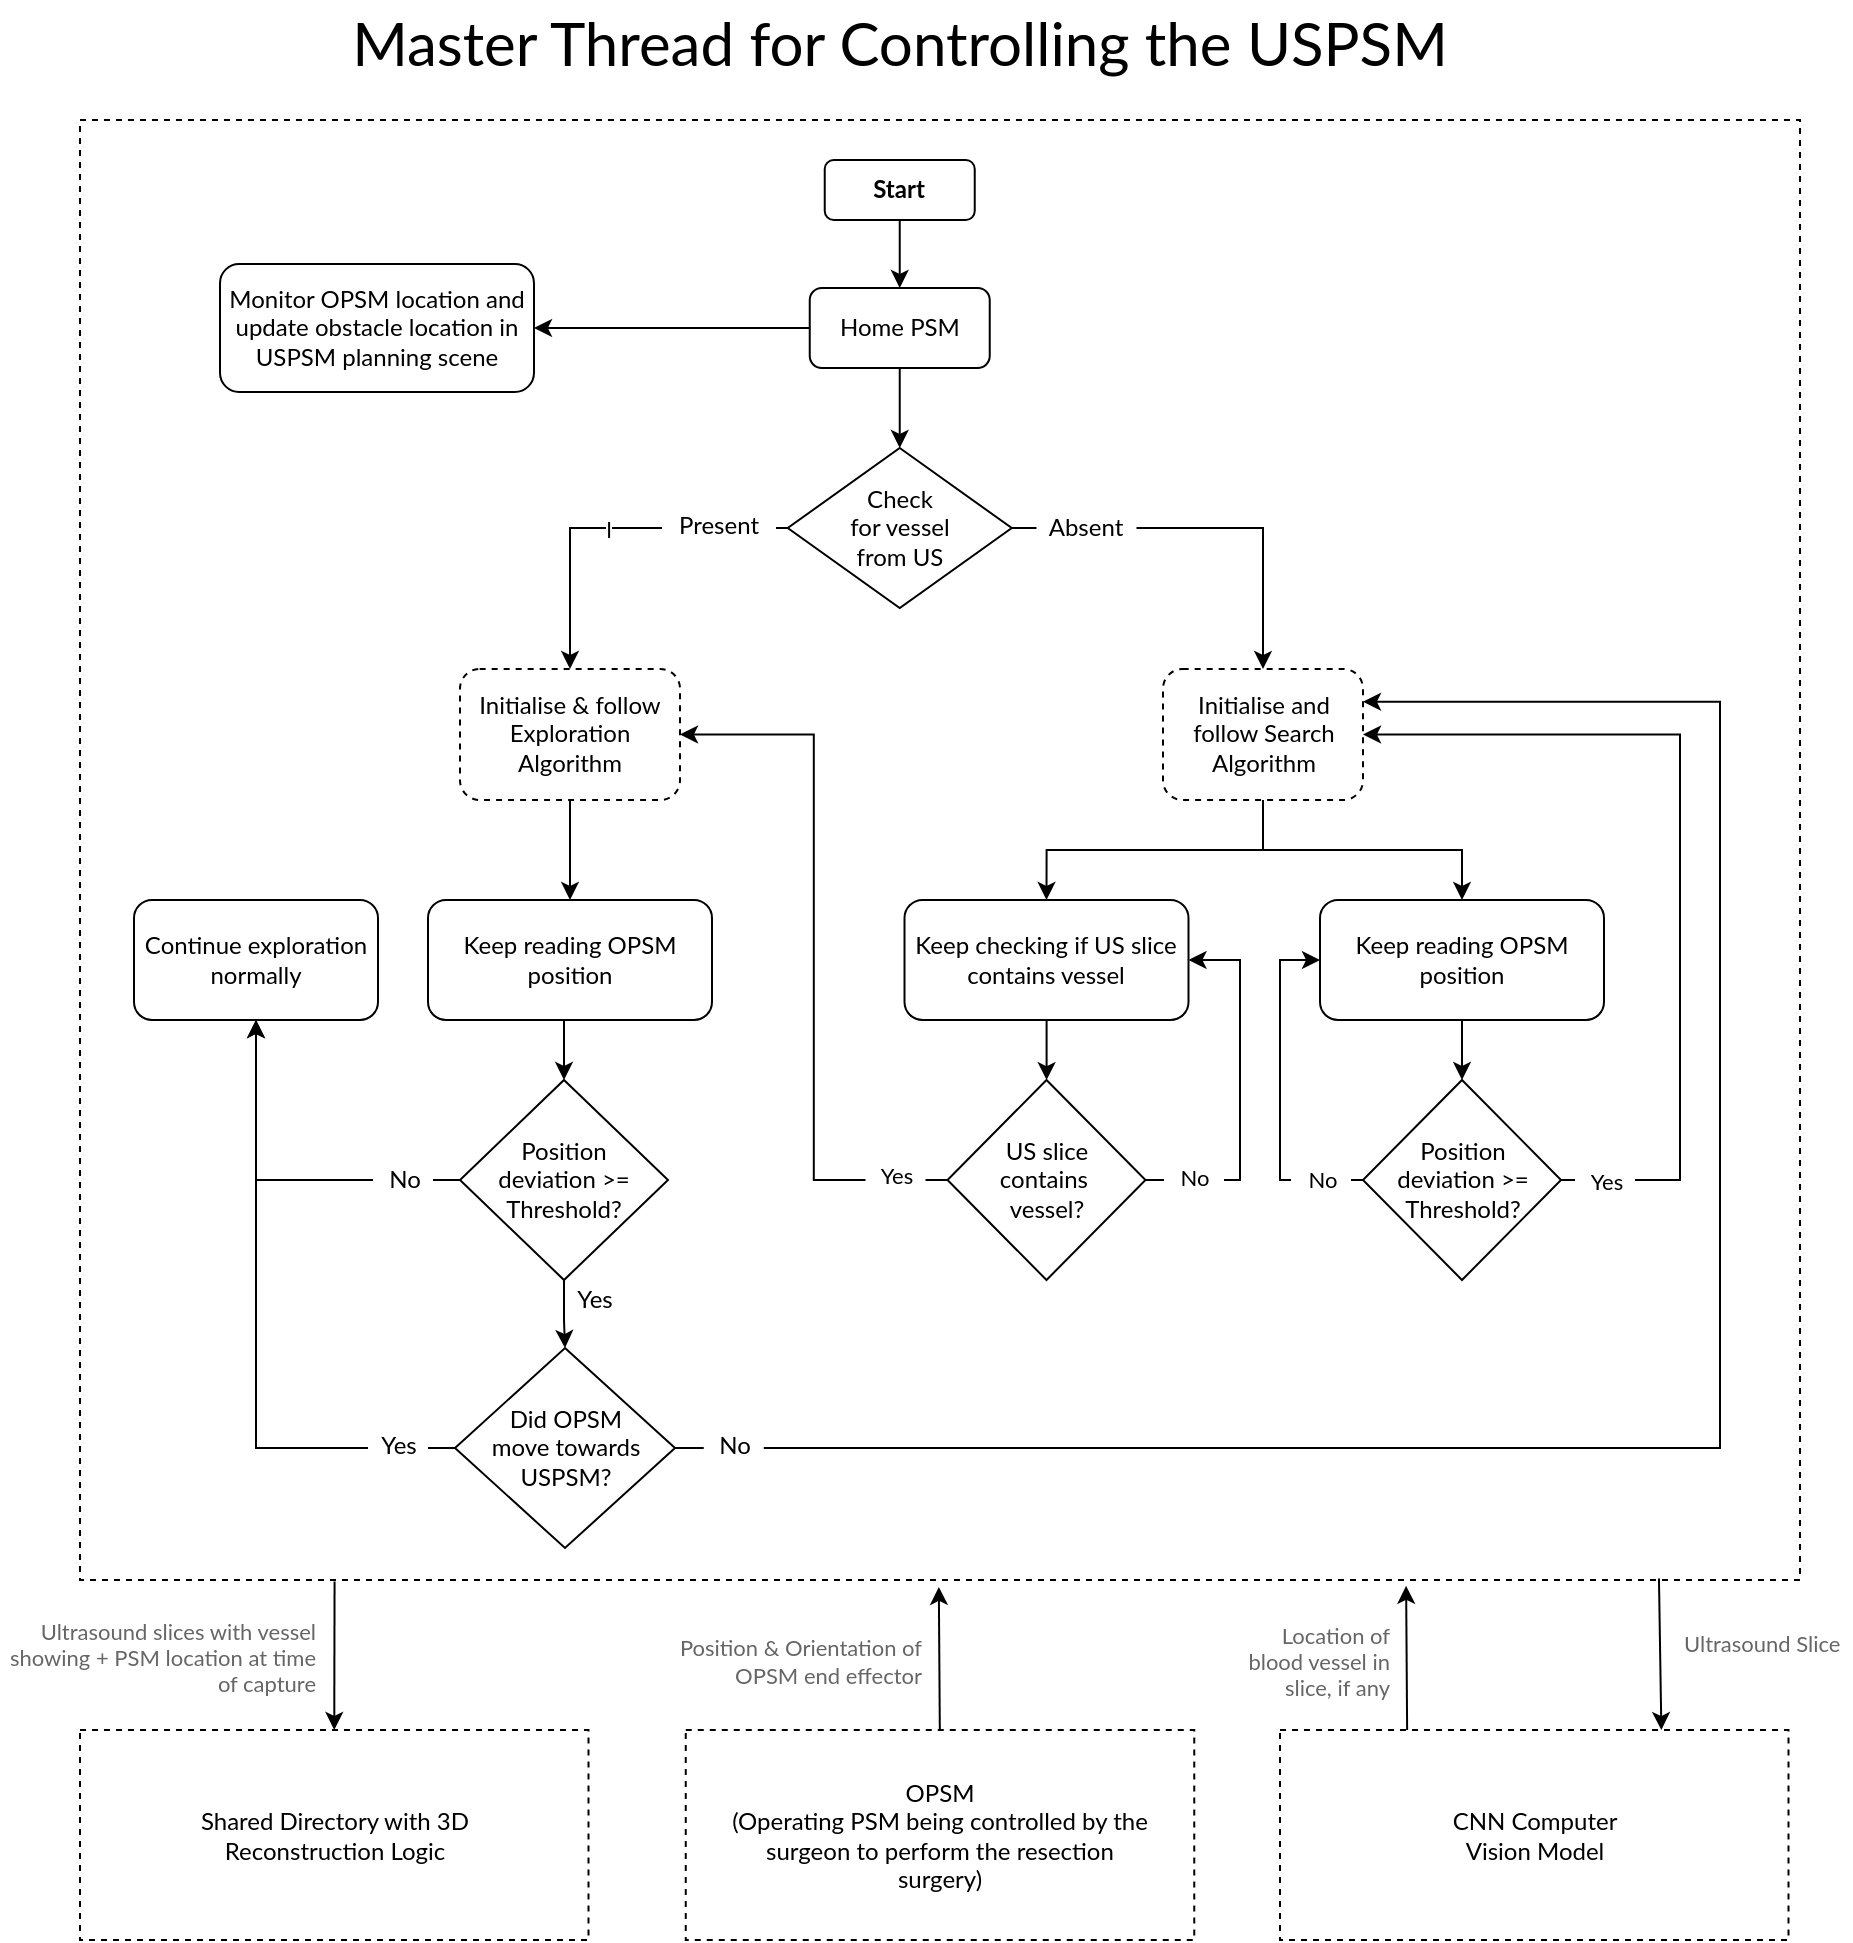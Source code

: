 <mxfile version="14.5.10" type="device"><diagram id="6_afxIxEeSfHXV1NOZv4" name="Page-1"><mxGraphModel dx="1395" dy="1153" grid="1" gridSize="10" guides="1" tooltips="1" connect="1" arrows="1" fold="1" page="0" pageScale="1" pageWidth="850" pageHeight="1100" math="0" shadow="0"><root><mxCell id="0"/><mxCell id="1" parent="0"/><mxCell id="CpXHyfYYdNrE0SXFFpD4-15" value="" style="rounded=0;whiteSpace=wrap;html=1;fillColor=none;dashed=1;fontFamily=Lato;fontSource=https%3A%2F%2Ffonts.googleapis.com%2Fcss%3Ffamily%3DLato;fontStyle=1" vertex="1" parent="1"><mxGeometry x="40" y="845" width="254.25" height="105" as="geometry"/></mxCell><mxCell id="CpXHyfYYdNrE0SXFFpD4-1" value="" style="rounded=0;whiteSpace=wrap;html=1;fillColor=none;dashed=1;fontFamily=Lato;fontSource=https%3A%2F%2Ffonts.googleapis.com%2Fcss%3Ffamily%3DLato;align=left;" vertex="1" parent="1"><mxGeometry x="40" y="40" width="860" height="730" as="geometry"/></mxCell><mxCell id="iIIM9X3jU-NQCpxedDPk-2" value="l" style="edgeStyle=orthogonalEdgeStyle;rounded=0;orthogonalLoop=1;jettySize=auto;html=1;exitX=0;exitY=0.5;exitDx=0;exitDy=0;entryX=0.5;entryY=0;entryDx=0;entryDy=0;fontFamily=Lato;fontSource=https%3A%2F%2Ffonts.googleapis.com%2Fcss%3Ffamily%3DLato;" parent="1" source="iIIM9X3jU-NQCpxedDPk-6" target="iIIM9X3jU-NQCpxedDPk-13" edge="1"><mxGeometry relative="1" as="geometry"><mxPoint x="298.75" y="329.5" as="targetPoint"/></mxGeometry></mxCell><mxCell id="iIIM9X3jU-NQCpxedDPk-3" value="&lt;font&gt;Present&lt;/font&gt;" style="text;whiteSpace=wrap;html=1;fontSize=12;fontFamily=Lato;align=center;fillColor=#ffffff;fontSource=https%3A%2F%2Ffonts.googleapis.com%2Fcss%3Ffamily%3DLato;" parent="1" vertex="1"><mxGeometry x="331" y="229" width="57" height="30" as="geometry"/></mxCell><mxCell id="iIIM9X3jU-NQCpxedDPk-5" style="edgeStyle=orthogonalEdgeStyle;rounded=0;orthogonalLoop=1;jettySize=auto;html=1;exitX=1;exitY=0.5;exitDx=0;exitDy=0;entryX=0.5;entryY=0;entryDx=0;entryDy=0;fontFamily=Lato;fontSource=https%3A%2F%2Ffonts.googleapis.com%2Fcss%3Ffamily%3DLato;" parent="1" source="iIIM9X3jU-NQCpxedDPk-6" target="iIIM9X3jU-NQCpxedDPk-7" edge="1"><mxGeometry relative="1" as="geometry"/></mxCell><mxCell id="iIIM9X3jU-NQCpxedDPk-6" value="Check &lt;br style=&quot;font-size: 12px;&quot;&gt;for vessel &lt;br style=&quot;font-size: 12px;&quot;&gt;from US" style="rhombus;whiteSpace=wrap;html=1;fontSize=12;fontFamily=Lato;fontSource=https%3A%2F%2Ffonts.googleapis.com%2Fcss%3Ffamily%3DLato;" parent="1" vertex="1"><mxGeometry x="393.87" y="204" width="112" height="80" as="geometry"/></mxCell><mxCell id="iIIM9X3jU-NQCpxedDPk-20" style="edgeStyle=orthogonalEdgeStyle;rounded=0;orthogonalLoop=1;jettySize=auto;html=1;exitX=0.5;exitY=1;exitDx=0;exitDy=0;entryX=0.5;entryY=0;entryDx=0;entryDy=0;fontFamily=Lato;fontSource=https%3A%2F%2Ffonts.googleapis.com%2Fcss%3Ffamily%3DLato;" parent="1" source="iIIM9X3jU-NQCpxedDPk-7" target="iIIM9X3jU-NQCpxedDPk-15" edge="1"><mxGeometry relative="1" as="geometry"/></mxCell><mxCell id="iIIM9X3jU-NQCpxedDPk-24" style="edgeStyle=orthogonalEdgeStyle;rounded=0;orthogonalLoop=1;jettySize=auto;html=1;exitX=0.5;exitY=1;exitDx=0;exitDy=0;entryX=0.5;entryY=0;entryDx=0;entryDy=0;fontFamily=Lato;fontSource=https%3A%2F%2Ffonts.googleapis.com%2Fcss%3Ffamily%3DLato;" parent="1" source="iIIM9X3jU-NQCpxedDPk-7" target="iIIM9X3jU-NQCpxedDPk-22" edge="1"><mxGeometry relative="1" as="geometry"/></mxCell><mxCell id="iIIM9X3jU-NQCpxedDPk-7" value="Initialise and follow Search Algorithm" style="rounded=1;whiteSpace=wrap;html=1;fontSize=12;fontFamily=Lato;fontSource=https%3A%2F%2Ffonts.googleapis.com%2Fcss%3Ffamily%3DLato;dashed=1;" parent="1" vertex="1"><mxGeometry x="581.5" y="314.5" width="100" height="65.5" as="geometry"/></mxCell><mxCell id="iIIM9X3jU-NQCpxedDPk-8" style="edgeStyle=orthogonalEdgeStyle;rounded=0;orthogonalLoop=1;jettySize=auto;html=1;exitX=0.5;exitY=1;exitDx=0;exitDy=0;entryX=0.5;entryY=0;entryDx=0;entryDy=0;fontSize=12;fontFamily=Lato;fontSource=https%3A%2F%2Ffonts.googleapis.com%2Fcss%3Ffamily%3DLato;" parent="1" source="iIIM9X3jU-NQCpxedDPk-9" target="iIIM9X3jU-NQCpxedDPk-11" edge="1"><mxGeometry relative="1" as="geometry"/></mxCell><mxCell id="iIIM9X3jU-NQCpxedDPk-9" value="&lt;span&gt;Start&lt;/span&gt;" style="rounded=1;whiteSpace=wrap;html=1;fontSize=12;fontFamily=Lato;fontSource=https%3A%2F%2Ffonts.googleapis.com%2Fcss%3Ffamily%3DLato;fontStyle=1" parent="1" vertex="1"><mxGeometry x="412.37" y="60" width="75" height="30" as="geometry"/></mxCell><mxCell id="iIIM9X3jU-NQCpxedDPk-10" style="edgeStyle=orthogonalEdgeStyle;rounded=0;orthogonalLoop=1;jettySize=auto;html=1;exitX=0.5;exitY=1;exitDx=0;exitDy=0;fontFamily=Lato;fontSource=https%3A%2F%2Ffonts.googleapis.com%2Fcss%3Ffamily%3DLato;" parent="1" source="iIIM9X3jU-NQCpxedDPk-11" target="iIIM9X3jU-NQCpxedDPk-6" edge="1"><mxGeometry relative="1" as="geometry"/></mxCell><mxCell id="CpXHyfYYdNrE0SXFFpD4-20" style="edgeStyle=orthogonalEdgeStyle;rounded=0;orthogonalLoop=1;jettySize=auto;html=1;entryX=1;entryY=0.5;entryDx=0;entryDy=0;fontFamily=Lato;fontSource=https%3A%2F%2Ffonts.googleapis.com%2Fcss%3Ffamily%3DLato;fontSize=11;" edge="1" parent="1" source="iIIM9X3jU-NQCpxedDPk-11" target="CpXHyfYYdNrE0SXFFpD4-19"><mxGeometry relative="1" as="geometry"/></mxCell><mxCell id="iIIM9X3jU-NQCpxedDPk-11" value="Home PSM" style="rounded=1;whiteSpace=wrap;html=1;fontSize=12;fontFamily=Lato;fontSource=https%3A%2F%2Ffonts.googleapis.com%2Fcss%3Ffamily%3DLato;" parent="1" vertex="1"><mxGeometry x="404.87" y="124" width="90" height="40" as="geometry"/></mxCell><mxCell id="iIIM9X3jU-NQCpxedDPk-12" value="&lt;meta charset=&quot;utf-8&quot;&gt;&lt;span style=&quot;color: rgb(0, 0, 0); font-size: 12px; font-style: normal; font-weight: 400; letter-spacing: normal; text-indent: 0px; text-transform: none; word-spacing: 0px; background-color: rgb(255, 255, 255); display: inline; float: none;&quot;&gt;Absent&lt;/span&gt;" style="text;whiteSpace=wrap;html=1;fontSize=12;fontFamily=Lato;align=center;fillColor=#ffffff;fontSource=https%3A%2F%2Ffonts.googleapis.com%2Fcss%3Ffamily%3DLato;" parent="1" vertex="1"><mxGeometry x="518.25" y="230" width="50" height="25" as="geometry"/></mxCell><mxCell id="iIIM9X3jU-NQCpxedDPk-38" style="edgeStyle=orthogonalEdgeStyle;rounded=0;orthogonalLoop=1;jettySize=auto;html=1;exitX=0.5;exitY=1;exitDx=0;exitDy=0;entryX=0.5;entryY=0;entryDx=0;entryDy=0;fontFamily=Lato;fontSource=https%3A%2F%2Ffonts.googleapis.com%2Fcss%3Ffamily%3DLato;" parent="1" source="iIIM9X3jU-NQCpxedDPk-13" target="iIIM9X3jU-NQCpxedDPk-21" edge="1"><mxGeometry relative="1" as="geometry"/></mxCell><mxCell id="iIIM9X3jU-NQCpxedDPk-13" value="Initialise &amp;amp; follow Exploration Algorithm" style="rounded=1;whiteSpace=wrap;html=1;fontSize=12;fontFamily=Lato;fontSource=https%3A%2F%2Ffonts.googleapis.com%2Fcss%3Ffamily%3DLato;dashed=1;" parent="1" vertex="1"><mxGeometry x="230" y="314.5" width="110" height="65.5" as="geometry"/></mxCell><mxCell id="iIIM9X3jU-NQCpxedDPk-31" style="edgeStyle=orthogonalEdgeStyle;rounded=0;orthogonalLoop=1;jettySize=auto;html=1;exitX=0.5;exitY=1;exitDx=0;exitDy=0;entryX=0.5;entryY=0;entryDx=0;entryDy=0;fontFamily=Lato;fontSource=https%3A%2F%2Ffonts.googleapis.com%2Fcss%3Ffamily%3DLato;" parent="1" source="iIIM9X3jU-NQCpxedDPk-15" target="iIIM9X3jU-NQCpxedDPk-17" edge="1"><mxGeometry relative="1" as="geometry"/></mxCell><mxCell id="iIIM9X3jU-NQCpxedDPk-15" value="Keep reading OPSM position" style="rounded=1;whiteSpace=wrap;html=1;fontFamily=Lato;fontSource=https%3A%2F%2Ffonts.googleapis.com%2Fcss%3Ffamily%3DLato;" parent="1" vertex="1"><mxGeometry x="660" y="430" width="142" height="60" as="geometry"/></mxCell><mxCell id="iIIM9X3jU-NQCpxedDPk-25" style="edgeStyle=orthogonalEdgeStyle;rounded=0;orthogonalLoop=1;jettySize=auto;html=1;entryX=0;entryY=0.5;entryDx=0;entryDy=0;fontFamily=Lato;fontSource=https%3A%2F%2Ffonts.googleapis.com%2Fcss%3Ffamily%3DLato;" parent="1" source="iIIM9X3jU-NQCpxedDPk-17" target="iIIM9X3jU-NQCpxedDPk-15" edge="1"><mxGeometry relative="1" as="geometry"><Array as="points"><mxPoint x="640" y="570"/><mxPoint x="640" y="460"/></Array></mxGeometry></mxCell><mxCell id="iIIM9X3jU-NQCpxedDPk-26" style="edgeStyle=orthogonalEdgeStyle;rounded=0;orthogonalLoop=1;jettySize=auto;html=1;exitX=1;exitY=0.5;exitDx=0;exitDy=0;entryX=1;entryY=0.5;entryDx=0;entryDy=0;fontFamily=Lato;fontSource=https%3A%2F%2Ffonts.googleapis.com%2Fcss%3Ffamily%3DLato;" parent="1" source="iIIM9X3jU-NQCpxedDPk-17" target="iIIM9X3jU-NQCpxedDPk-7" edge="1"><mxGeometry relative="1" as="geometry"><Array as="points"><mxPoint x="840" y="570"/><mxPoint x="840" y="347"/></Array></mxGeometry></mxCell><mxCell id="iIIM9X3jU-NQCpxedDPk-17" value="&lt;span&gt;Position &lt;br&gt;deviation &amp;gt;= Threshold?&lt;/span&gt;" style="rhombus;whiteSpace=wrap;html=1;fontFamily=Lato;fontSource=https%3A%2F%2Ffonts.googleapis.com%2Fcss%3Ffamily%3DLato;" parent="1" vertex="1"><mxGeometry x="681.5" y="520" width="99" height="100" as="geometry"/></mxCell><mxCell id="iIIM9X3jU-NQCpxedDPk-39" style="edgeStyle=orthogonalEdgeStyle;rounded=0;orthogonalLoop=1;jettySize=auto;html=1;exitX=0.5;exitY=1;exitDx=0;exitDy=0;entryX=0.5;entryY=0;entryDx=0;entryDy=0;fontFamily=Lato;fontSource=https%3A%2F%2Ffonts.googleapis.com%2Fcss%3Ffamily%3DLato;" parent="1" source="iIIM9X3jU-NQCpxedDPk-21" target="iIIM9X3jU-NQCpxedDPk-32" edge="1"><mxGeometry relative="1" as="geometry"/></mxCell><mxCell id="iIIM9X3jU-NQCpxedDPk-21" value="Keep reading OPSM position" style="rounded=1;whiteSpace=wrap;html=1;fontFamily=Lato;fontSource=https%3A%2F%2Ffonts.googleapis.com%2Fcss%3Ffamily%3DLato;" parent="1" vertex="1"><mxGeometry x="214" y="430" width="142" height="60" as="geometry"/></mxCell><mxCell id="iIIM9X3jU-NQCpxedDPk-30" style="edgeStyle=orthogonalEdgeStyle;rounded=0;orthogonalLoop=1;jettySize=auto;html=1;fontFamily=Lato;fontSource=https%3A%2F%2Ffonts.googleapis.com%2Fcss%3Ffamily%3DLato;" parent="1" source="iIIM9X3jU-NQCpxedDPk-22" target="iIIM9X3jU-NQCpxedDPk-27" edge="1"><mxGeometry relative="1" as="geometry"/></mxCell><mxCell id="iIIM9X3jU-NQCpxedDPk-22" value="Keep checking if US slice contains vessel" style="rounded=1;whiteSpace=wrap;html=1;fontFamily=Lato;fontSource=https%3A%2F%2Ffonts.googleapis.com%2Fcss%3Ffamily%3DLato;" parent="1" vertex="1"><mxGeometry x="452.25" y="430" width="142" height="60" as="geometry"/></mxCell><mxCell id="iIIM9X3jU-NQCpxedDPk-28" style="edgeStyle=orthogonalEdgeStyle;rounded=0;orthogonalLoop=1;jettySize=auto;html=1;entryX=1;entryY=0.5;entryDx=0;entryDy=0;fontFamily=Lato;fontSource=https%3A%2F%2Ffonts.googleapis.com%2Fcss%3Ffamily%3DLato;" parent="1" source="iIIM9X3jU-NQCpxedDPk-27" target="iIIM9X3jU-NQCpxedDPk-13" edge="1"><mxGeometry relative="1" as="geometry"/></mxCell><mxCell id="iIIM9X3jU-NQCpxedDPk-29" style="edgeStyle=orthogonalEdgeStyle;rounded=0;orthogonalLoop=1;jettySize=auto;html=1;exitX=1;exitY=0.5;exitDx=0;exitDy=0;entryX=1;entryY=0.5;entryDx=0;entryDy=0;fontFamily=Lato;fontSource=https%3A%2F%2Ffonts.googleapis.com%2Fcss%3Ffamily%3DLato;" parent="1" source="iIIM9X3jU-NQCpxedDPk-27" target="iIIM9X3jU-NQCpxedDPk-22" edge="1"><mxGeometry relative="1" as="geometry"><Array as="points"><mxPoint x="620" y="570"/><mxPoint x="620" y="460"/></Array></mxGeometry></mxCell><mxCell id="iIIM9X3jU-NQCpxedDPk-27" value="US slice&lt;br&gt;contains&amp;nbsp;&lt;br&gt;vessel?" style="rhombus;whiteSpace=wrap;html=1;fontFamily=Lato;fontSource=https%3A%2F%2Ffonts.googleapis.com%2Fcss%3Ffamily%3DLato;" parent="1" vertex="1"><mxGeometry x="473.75" y="520" width="99" height="100" as="geometry"/></mxCell><mxCell id="iIIM9X3jU-NQCpxedDPk-47" style="edgeStyle=orthogonalEdgeStyle;rounded=0;orthogonalLoop=1;jettySize=auto;html=1;entryX=0.5;entryY=1;entryDx=0;entryDy=0;fontFamily=Lato;fontSource=https%3A%2F%2Ffonts.googleapis.com%2Fcss%3Ffamily%3DLato;" parent="1" source="iIIM9X3jU-NQCpxedDPk-32" target="iIIM9X3jU-NQCpxedDPk-34" edge="1"><mxGeometry relative="1" as="geometry"/></mxCell><mxCell id="iIIM9X3jU-NQCpxedDPk-48" style="edgeStyle=orthogonalEdgeStyle;rounded=0;orthogonalLoop=1;jettySize=auto;html=1;exitX=0.5;exitY=1;exitDx=0;exitDy=0;fontFamily=Lato;fontSource=https%3A%2F%2Ffonts.googleapis.com%2Fcss%3Ffamily%3DLato;" parent="1" source="iIIM9X3jU-NQCpxedDPk-32" target="iIIM9X3jU-NQCpxedDPk-33" edge="1"><mxGeometry relative="1" as="geometry"/></mxCell><mxCell id="iIIM9X3jU-NQCpxedDPk-32" value="&lt;span&gt;Position &lt;br&gt;deviation &amp;gt;= Threshold?&lt;/span&gt;" style="rhombus;whiteSpace=wrap;html=1;fontFamily=Lato;fontSource=https%3A%2F%2Ffonts.googleapis.com%2Fcss%3Ffamily%3DLato;" parent="1" vertex="1"><mxGeometry x="230" y="520" width="104" height="100" as="geometry"/></mxCell><mxCell id="iIIM9X3jU-NQCpxedDPk-46" style="edgeStyle=orthogonalEdgeStyle;rounded=0;orthogonalLoop=1;jettySize=auto;html=1;exitX=0;exitY=0.5;exitDx=0;exitDy=0;entryX=0.5;entryY=1;entryDx=0;entryDy=0;fontFamily=Lato;fontSource=https%3A%2F%2Ffonts.googleapis.com%2Fcss%3Ffamily%3DLato;" parent="1" source="iIIM9X3jU-NQCpxedDPk-33" target="iIIM9X3jU-NQCpxedDPk-34" edge="1"><mxGeometry relative="1" as="geometry"/></mxCell><mxCell id="iIIM9X3jU-NQCpxedDPk-49" style="edgeStyle=orthogonalEdgeStyle;rounded=0;orthogonalLoop=1;jettySize=auto;html=1;entryX=1;entryY=0.25;entryDx=0;entryDy=0;exitX=1;exitY=0.5;exitDx=0;exitDy=0;fontFamily=Lato;fontSource=https%3A%2F%2Ffonts.googleapis.com%2Fcss%3Ffamily%3DLato;" parent="1" source="iIIM9X3jU-NQCpxedDPk-33" target="iIIM9X3jU-NQCpxedDPk-7" edge="1"><mxGeometry relative="1" as="geometry"><Array as="points"><mxPoint x="860" y="704"/><mxPoint x="860" y="331"/></Array></mxGeometry></mxCell><mxCell id="iIIM9X3jU-NQCpxedDPk-33" value="Did OPSM &lt;br&gt;move towards USPSM?" style="rhombus;whiteSpace=wrap;html=1;fontFamily=Lato;fontSource=https%3A%2F%2Ffonts.googleapis.com%2Fcss%3Ffamily%3DLato;" parent="1" vertex="1"><mxGeometry x="227.5" y="654" width="110" height="100" as="geometry"/></mxCell><mxCell id="iIIM9X3jU-NQCpxedDPk-34" value="Continue exploration normally" style="rounded=1;whiteSpace=wrap;html=1;fontFamily=Lato;fontSource=https%3A%2F%2Ffonts.googleapis.com%2Fcss%3Ffamily%3DLato;" parent="1" vertex="1"><mxGeometry x="67" y="430" width="122" height="60" as="geometry"/></mxCell><mxCell id="iIIM9X3jU-NQCpxedDPk-42" value="No" style="text;html=1;align=center;verticalAlign=middle;resizable=0;points=[];autosize=1;fillColor=#FFFFFF;fontFamily=Lato;fontSource=https%3A%2F%2Ffonts.googleapis.com%2Fcss%3Ffamily%3DLato;" parent="1" vertex="1"><mxGeometry x="351.87" y="693" width="30" height="20" as="geometry"/></mxCell><mxCell id="iIIM9X3jU-NQCpxedDPk-50" value="Yes" style="text;html=1;align=center;verticalAlign=middle;resizable=0;points=[];autosize=1;fillColor=#FFFFFF;fontFamily=Lato;fontSource=https%3A%2F%2Ffonts.googleapis.com%2Fcss%3Ffamily%3DLato;" parent="1" vertex="1"><mxGeometry x="184" y="693" width="30" height="20" as="geometry"/></mxCell><mxCell id="iIIM9X3jU-NQCpxedDPk-51" value="No" style="text;html=1;align=center;verticalAlign=middle;resizable=0;points=[];autosize=1;fillColor=#FFFFFF;fontFamily=Lato;fontSource=https%3A%2F%2Ffonts.googleapis.com%2Fcss%3Ffamily%3DLato;" parent="1" vertex="1"><mxGeometry x="186.5" y="560" width="30" height="20" as="geometry"/></mxCell><mxCell id="iIIM9X3jU-NQCpxedDPk-52" value="Yes" style="text;html=1;align=center;verticalAlign=middle;resizable=0;points=[];autosize=1;fontFamily=Lato;fontSource=https%3A%2F%2Ffonts.googleapis.com%2Fcss%3Ffamily%3DLato;" parent="1" vertex="1"><mxGeometry x="282" y="620" width="30" height="20" as="geometry"/></mxCell><mxCell id="iIIM9X3jU-NQCpxedDPk-53" value="Yes" style="text;html=1;align=center;verticalAlign=middle;resizable=0;points=[];autosize=1;fillColor=#FFFFFF;fontSize=11;fontFamily=Lato;fontSource=https%3A%2F%2Ffonts.googleapis.com%2Fcss%3Ffamily%3DLato;" parent="1" vertex="1"><mxGeometry x="432.75" y="557" width="30" height="20" as="geometry"/></mxCell><mxCell id="iIIM9X3jU-NQCpxedDPk-55" value="No" style="text;html=1;align=center;verticalAlign=middle;resizable=0;points=[];autosize=1;fillColor=#FFFFFF;fontSize=11;fontFamily=Lato;fontSource=https%3A%2F%2Ffonts.googleapis.com%2Fcss%3Ffamily%3DLato;" parent="1" vertex="1"><mxGeometry x="582" y="558" width="30" height="20" as="geometry"/></mxCell><mxCell id="iIIM9X3jU-NQCpxedDPk-56" value="No" style="text;html=1;align=center;verticalAlign=middle;resizable=0;points=[];autosize=1;fillColor=#FFFFFF;fontSize=11;fontFamily=Lato;fontSource=https%3A%2F%2Ffonts.googleapis.com%2Fcss%3Ffamily%3DLato;" parent="1" vertex="1"><mxGeometry x="645.5" y="559" width="30" height="20" as="geometry"/></mxCell><mxCell id="iIIM9X3jU-NQCpxedDPk-57" value="Yes" style="text;html=1;align=center;verticalAlign=middle;resizable=0;points=[];autosize=1;fillColor=#FFFFFF;fontSize=11;fontFamily=Lato;fontSource=https%3A%2F%2Ffonts.googleapis.com%2Fcss%3Ffamily%3DLato;" parent="1" vertex="1"><mxGeometry x="787.5" y="560" width="30" height="20" as="geometry"/></mxCell><mxCell id="iIIM9X3jU-NQCpxedDPk-59" value="&lt;font style=&quot;font-size: 30px&quot;&gt;Master Thread for Controlling the USPSM&lt;/font&gt;" style="text;html=1;strokeColor=none;fillColor=none;align=center;verticalAlign=middle;whiteSpace=wrap;rounded=0;fontSize=10;fontFamily=Lato;fontSource=https%3A%2F%2Ffonts.googleapis.com%2Fcss%3Ffamily%3DLato;" parent="1" vertex="1"><mxGeometry x="134.87" y="-20" width="630" height="40" as="geometry"/></mxCell><mxCell id="CpXHyfYYdNrE0SXFFpD4-2" value="" style="rounded=0;whiteSpace=wrap;html=1;fillColor=none;dashed=1;fontFamily=Lato;fontSource=https%3A%2F%2Ffonts.googleapis.com%2Fcss%3Ffamily%3DLato;" vertex="1" parent="1"><mxGeometry x="640" y="845" width="254.25" height="105" as="geometry"/></mxCell><mxCell id="CpXHyfYYdNrE0SXFFpD4-3" value="CNN Computer Vision Model" style="text;html=1;strokeColor=none;fillColor=none;align=center;verticalAlign=middle;whiteSpace=wrap;rounded=0;dashed=1;fontFamily=Lato;fontSource=https%3A%2F%2Ffonts.googleapis.com%2Fcss%3Ffamily%3DLato;" vertex="1" parent="1"><mxGeometry x="711.63" y="887.5" width="111" height="20" as="geometry"/></mxCell><mxCell id="CpXHyfYYdNrE0SXFFpD4-5" value="Shared Directory with 3D Reconstruction Logic" style="text;html=1;strokeColor=none;fillColor=none;align=center;verticalAlign=middle;whiteSpace=wrap;rounded=0;dashed=1;fontFamily=Lato;fontSource=https%3A%2F%2Ffonts.googleapis.com%2Fcss%3Ffamily%3DLato;" vertex="1" parent="1"><mxGeometry x="86.88" y="865" width="160.5" height="65" as="geometry"/></mxCell><mxCell id="CpXHyfYYdNrE0SXFFpD4-6" value="" style="endArrow=classic;html=1;fontFamily=Lato;fontSource=https%3A%2F%2Ffonts.googleapis.com%2Fcss%3Ffamily%3DLato;entryX=0.75;entryY=0;entryDx=0;entryDy=0;exitX=0.918;exitY=0.999;exitDx=0;exitDy=0;exitPerimeter=0;fontColor=#666666;" edge="1" parent="1" source="CpXHyfYYdNrE0SXFFpD4-1" target="CpXHyfYYdNrE0SXFFpD4-2"><mxGeometry width="50" height="50" relative="1" as="geometry"><mxPoint x="810.98" y="772.19" as="sourcePoint"/><mxPoint x="1056" y="730" as="targetPoint"/></mxGeometry></mxCell><mxCell id="CpXHyfYYdNrE0SXFFpD4-7" value="" style="endArrow=classic;html=1;fontFamily=Lato;fontSource=https%3A%2F%2Ffonts.googleapis.com%2Fcss%3Ffamily%3DLato;entryX=0.771;entryY=1.004;entryDx=0;entryDy=0;exitX=0.25;exitY=0;exitDx=0;exitDy=0;entryPerimeter=0;fontColor=#666666;" edge="1" parent="1" source="CpXHyfYYdNrE0SXFFpD4-2" target="CpXHyfYYdNrE0SXFFpD4-1"><mxGeometry width="50" height="50" relative="1" as="geometry"><mxPoint x="533.37" y="820" as="sourcePoint"/><mxPoint x="647.58" y="771.46" as="targetPoint"/></mxGeometry></mxCell><mxCell id="CpXHyfYYdNrE0SXFFpD4-8" value="" style="endArrow=classic;html=1;fontFamily=Lato;fontSource=https%3A%2F%2Ffonts.googleapis.com%2Fcss%3Ffamily%3DLato;entryX=0.5;entryY=0;entryDx=0;entryDy=0;exitX=0.148;exitY=1.001;exitDx=0;exitDy=0;exitPerimeter=0;fontColor=#666666;" edge="1" parent="1" source="CpXHyfYYdNrE0SXFFpD4-1" target="CpXHyfYYdNrE0SXFFpD4-15"><mxGeometry width="50" height="50" relative="1" as="geometry"><mxPoint x="207" y="770" as="sourcePoint"/><mxPoint x="176.0" y="845" as="targetPoint"/></mxGeometry></mxCell><mxCell id="CpXHyfYYdNrE0SXFFpD4-10" value="Ultrasound Slice" style="text;html=1;strokeColor=none;fillColor=none;align=left;verticalAlign=middle;whiteSpace=wrap;rounded=0;dashed=1;fontFamily=Lato;fontSource=https%3A%2F%2Ffonts.googleapis.com%2Fcss%3Ffamily%3DLato;fontSize=11;fontColor=#666666;" vertex="1" parent="1"><mxGeometry x="840" y="791" width="85.13" height="20" as="geometry"/></mxCell><mxCell id="CpXHyfYYdNrE0SXFFpD4-11" value="Location of blood vessel in slice, if any" style="text;html=1;strokeColor=none;fillColor=none;align=right;verticalAlign=middle;whiteSpace=wrap;rounded=0;dashed=1;fontFamily=Lato;fontSource=https%3A%2F%2Ffonts.googleapis.com%2Fcss%3Ffamily%3DLato;fontSize=11;fontColor=#666666;" vertex="1" parent="1"><mxGeometry x="612" y="786" width="85.13" height="47" as="geometry"/></mxCell><mxCell id="CpXHyfYYdNrE0SXFFpD4-12" value="Ultrasound slices with vessel showing + PSM location at time of capture" style="text;html=1;strokeColor=none;fillColor=none;align=right;verticalAlign=middle;whiteSpace=wrap;rounded=0;dashed=1;fontFamily=Lato;fontSource=https%3A%2F%2Ffonts.googleapis.com%2Fcss%3Ffamily%3DLato;fontSize=11;fontColor=#666666;" vertex="1" parent="1"><mxGeometry y="784" width="160" height="47" as="geometry"/></mxCell><mxCell id="CpXHyfYYdNrE0SXFFpD4-14" value="" style="rounded=0;whiteSpace=wrap;html=1;fillColor=none;dashed=1;fontFamily=Lato;fontSource=https%3A%2F%2Ffonts.googleapis.com%2Fcss%3Ffamily%3DLato;" vertex="1" parent="1"><mxGeometry x="342.88" y="845" width="254.25" height="105" as="geometry"/></mxCell><mxCell id="CpXHyfYYdNrE0SXFFpD4-16" value="OPSM&lt;br&gt;(Operating PSM being controlled by the surgeon to perform the resection surgery)" style="text;html=1;strokeColor=none;fillColor=none;align=center;verticalAlign=middle;whiteSpace=wrap;rounded=0;dashed=1;fontFamily=Lato;fontSource=https%3A%2F%2Ffonts.googleapis.com%2Fcss%3Ffamily%3DLato;" vertex="1" parent="1"><mxGeometry x="362.24" y="887.5" width="215.51" height="20" as="geometry"/></mxCell><mxCell id="CpXHyfYYdNrE0SXFFpD4-17" value="" style="endArrow=classic;html=1;fontFamily=Lato;fontSource=https%3A%2F%2Ffonts.googleapis.com%2Fcss%3Ffamily%3DLato;entryX=0.771;entryY=1.004;entryDx=0;entryDy=0;exitX=0.25;exitY=0;exitDx=0;exitDy=0;entryPerimeter=0;fontColor=#666666;" edge="1" parent="1"><mxGeometry width="50" height="50" relative="1" as="geometry"><mxPoint x="469.913" y="845.54" as="sourcePoint"/><mxPoint x="469.41" y="773.46" as="targetPoint"/></mxGeometry></mxCell><mxCell id="CpXHyfYYdNrE0SXFFpD4-18" value="Position &amp;amp; Orientation of OPSM end effector" style="text;html=1;strokeColor=none;fillColor=none;align=right;verticalAlign=middle;whiteSpace=wrap;rounded=0;dashed=1;fontFamily=Lato;fontSource=https%3A%2F%2Ffonts.googleapis.com%2Fcss%3Ffamily%3DLato;fontSize=11;fontColor=#666666;" vertex="1" parent="1"><mxGeometry x="330" y="786" width="132.75" height="47" as="geometry"/></mxCell><mxCell id="CpXHyfYYdNrE0SXFFpD4-19" value="Monitor OPSM location and update obstacle location in USPSM planning scene" style="rounded=1;whiteSpace=wrap;html=1;fontSize=12;fontFamily=Lato;fontSource=https%3A%2F%2Ffonts.googleapis.com%2Fcss%3Ffamily%3DLato;" vertex="1" parent="1"><mxGeometry x="110" y="112" width="157" height="64" as="geometry"/></mxCell></root></mxGraphModel></diagram></mxfile>